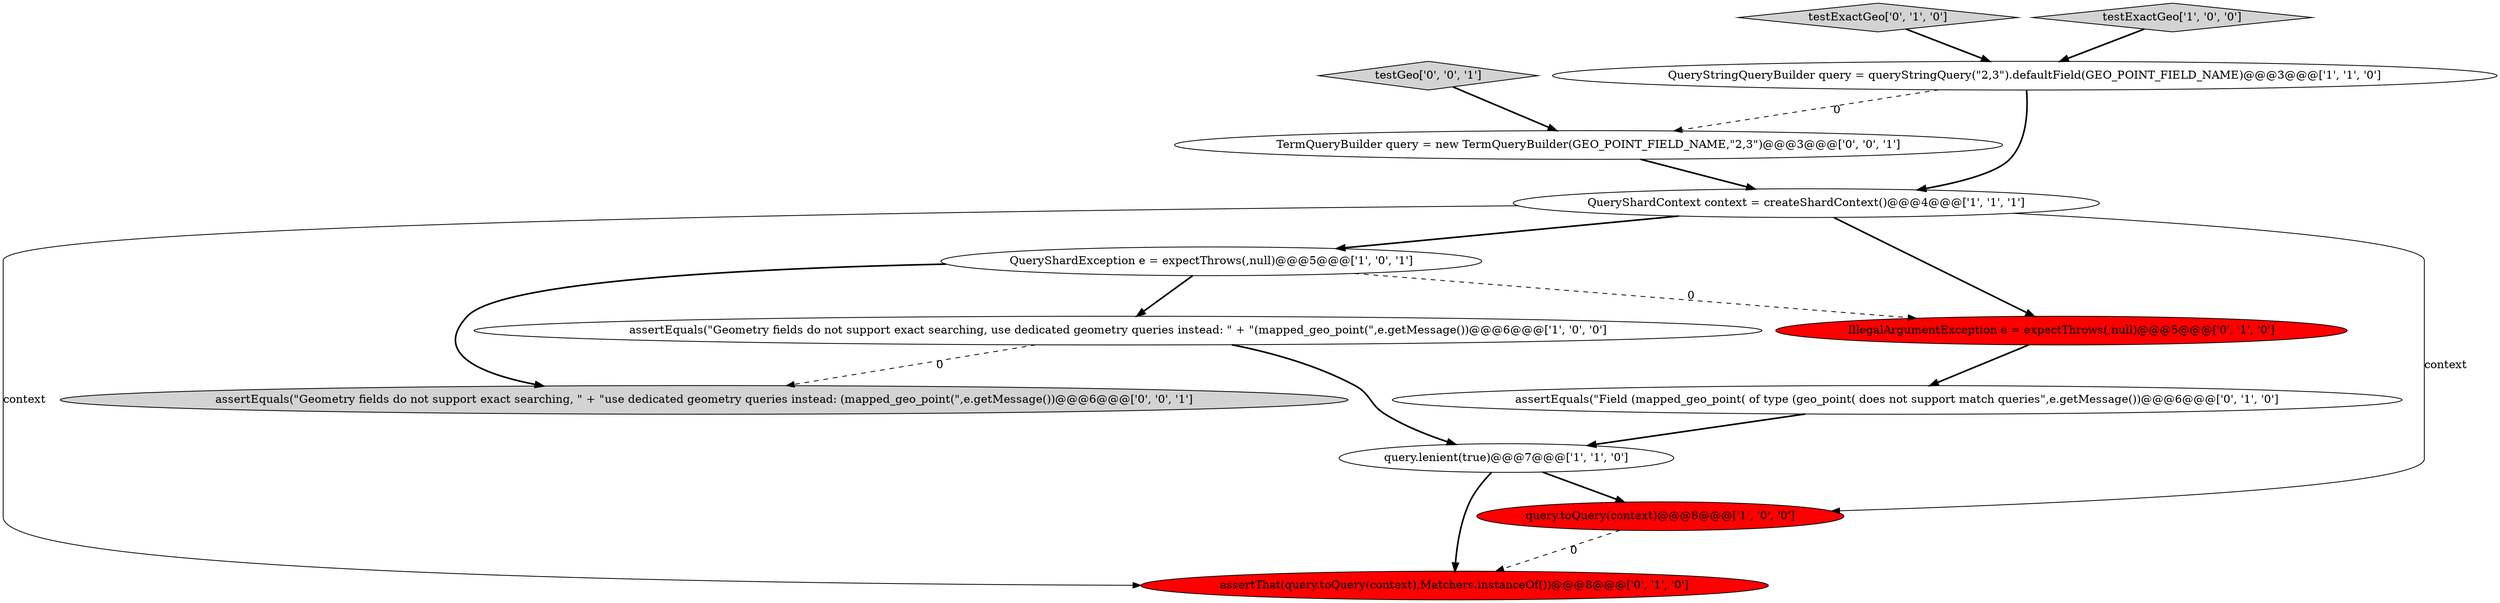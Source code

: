 digraph {
10 [style = filled, label = "assertEquals(\"Field (mapped_geo_point( of type (geo_point( does not support match queries\",e.getMessage())@@@6@@@['0', '1', '0']", fillcolor = white, shape = ellipse image = "AAA0AAABBB2BBB"];
6 [style = filled, label = "assertEquals(\"Geometry fields do not support exact searching, use dedicated geometry queries instead: \" + \"(mapped_geo_point(\",e.getMessage())@@@6@@@['1', '0', '0']", fillcolor = white, shape = ellipse image = "AAA0AAABBB1BBB"];
13 [style = filled, label = "assertEquals(\"Geometry fields do not support exact searching, \" + \"use dedicated geometry queries instead: (mapped_geo_point(\",e.getMessage())@@@6@@@['0', '0', '1']", fillcolor = lightgray, shape = ellipse image = "AAA0AAABBB3BBB"];
5 [style = filled, label = "QueryShardException e = expectThrows(,null)@@@5@@@['1', '0', '1']", fillcolor = white, shape = ellipse image = "AAA0AAABBB1BBB"];
9 [style = filled, label = "IllegalArgumentException e = expectThrows(,null)@@@5@@@['0', '1', '0']", fillcolor = red, shape = ellipse image = "AAA1AAABBB2BBB"];
11 [style = filled, label = "TermQueryBuilder query = new TermQueryBuilder(GEO_POINT_FIELD_NAME,\"2,3\")@@@3@@@['0', '0', '1']", fillcolor = white, shape = ellipse image = "AAA0AAABBB3BBB"];
12 [style = filled, label = "testGeo['0', '0', '1']", fillcolor = lightgray, shape = diamond image = "AAA0AAABBB3BBB"];
8 [style = filled, label = "testExactGeo['0', '1', '0']", fillcolor = lightgray, shape = diamond image = "AAA0AAABBB2BBB"];
1 [style = filled, label = "testExactGeo['1', '0', '0']", fillcolor = lightgray, shape = diamond image = "AAA0AAABBB1BBB"];
7 [style = filled, label = "assertThat(query.toQuery(context),Matchers.instanceOf())@@@8@@@['0', '1', '0']", fillcolor = red, shape = ellipse image = "AAA1AAABBB2BBB"];
4 [style = filled, label = "query.toQuery(context)@@@8@@@['1', '0', '0']", fillcolor = red, shape = ellipse image = "AAA1AAABBB1BBB"];
2 [style = filled, label = "QueryStringQueryBuilder query = queryStringQuery(\"2,3\").defaultField(GEO_POINT_FIELD_NAME)@@@3@@@['1', '1', '0']", fillcolor = white, shape = ellipse image = "AAA0AAABBB1BBB"];
0 [style = filled, label = "query.lenient(true)@@@7@@@['1', '1', '0']", fillcolor = white, shape = ellipse image = "AAA0AAABBB1BBB"];
3 [style = filled, label = "QueryShardContext context = createShardContext()@@@4@@@['1', '1', '1']", fillcolor = white, shape = ellipse image = "AAA0AAABBB1BBB"];
3->9 [style = bold, label=""];
2->11 [style = dashed, label="0"];
3->4 [style = solid, label="context"];
5->9 [style = dashed, label="0"];
3->5 [style = bold, label=""];
1->2 [style = bold, label=""];
6->0 [style = bold, label=""];
6->13 [style = dashed, label="0"];
5->6 [style = bold, label=""];
9->10 [style = bold, label=""];
8->2 [style = bold, label=""];
11->3 [style = bold, label=""];
0->4 [style = bold, label=""];
3->7 [style = solid, label="context"];
4->7 [style = dashed, label="0"];
5->13 [style = bold, label=""];
10->0 [style = bold, label=""];
2->3 [style = bold, label=""];
0->7 [style = bold, label=""];
12->11 [style = bold, label=""];
}
